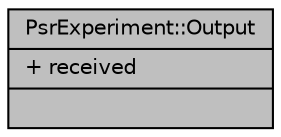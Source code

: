 digraph "PsrExperiment::Output"
{
  edge [fontname="Helvetica",fontsize="10",labelfontname="Helvetica",labelfontsize="10"];
  node [fontname="Helvetica",fontsize="10",shape=record];
  Node1 [label="{PsrExperiment::Output\n|+ received\l|}",height=0.2,width=0.4,color="black", fillcolor="grey75", style="filled", fontcolor="black"];
}
